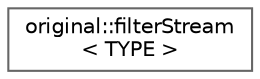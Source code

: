 digraph "Graphical Class Hierarchy"
{
 // LATEX_PDF_SIZE
  bgcolor="transparent";
  edge [fontname=Helvetica,fontsize=10,labelfontname=Helvetica,labelfontsize=10];
  node [fontname=Helvetica,fontsize=10,shape=box,height=0.2,width=0.4];
  rankdir="LR";
  Node0 [id="Node000000",label="original::filterStream\l\< TYPE \>",height=0.2,width=0.4,color="grey40", fillcolor="white", style="filled",URL="$classoriginal_1_1filter_stream.html",tooltip="Composite filter builder with logical operator chaining."];
}
